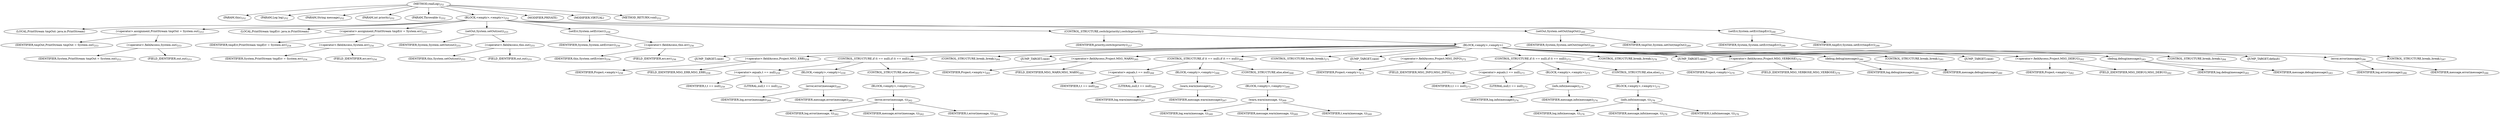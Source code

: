 digraph "realLog" {  
"602" [label = <(METHOD,realLog)<SUB>252</SUB>> ]
"603" [label = <(PARAM,this)<SUB>252</SUB>> ]
"604" [label = <(PARAM,Log log)<SUB>252</SUB>> ]
"605" [label = <(PARAM,String message)<SUB>252</SUB>> ]
"606" [label = <(PARAM,int priority)<SUB>252</SUB>> ]
"607" [label = <(PARAM,Throwable t)<SUB>252</SUB>> ]
"608" [label = <(BLOCK,&lt;empty&gt;,&lt;empty&gt;)<SUB>252</SUB>> ]
"609" [label = <(LOCAL,PrintStream tmpOut: java.io.PrintStream)> ]
"610" [label = <(&lt;operator&gt;.assignment,PrintStream tmpOut = System.out)<SUB>253</SUB>> ]
"611" [label = <(IDENTIFIER,tmpOut,PrintStream tmpOut = System.out)<SUB>253</SUB>> ]
"612" [label = <(&lt;operator&gt;.fieldAccess,System.out)<SUB>253</SUB>> ]
"613" [label = <(IDENTIFIER,System,PrintStream tmpOut = System.out)<SUB>253</SUB>> ]
"614" [label = <(FIELD_IDENTIFIER,out,out)<SUB>253</SUB>> ]
"615" [label = <(LOCAL,PrintStream tmpErr: java.io.PrintStream)> ]
"616" [label = <(&lt;operator&gt;.assignment,PrintStream tmpErr = System.err)<SUB>254</SUB>> ]
"617" [label = <(IDENTIFIER,tmpErr,PrintStream tmpErr = System.err)<SUB>254</SUB>> ]
"618" [label = <(&lt;operator&gt;.fieldAccess,System.err)<SUB>254</SUB>> ]
"619" [label = <(IDENTIFIER,System,PrintStream tmpErr = System.err)<SUB>254</SUB>> ]
"620" [label = <(FIELD_IDENTIFIER,err,err)<SUB>254</SUB>> ]
"621" [label = <(setOut,System.setOut(out))<SUB>255</SUB>> ]
"622" [label = <(IDENTIFIER,System,System.setOut(out))<SUB>255</SUB>> ]
"623" [label = <(&lt;operator&gt;.fieldAccess,this.out)<SUB>255</SUB>> ]
"624" [label = <(IDENTIFIER,this,System.setOut(out))<SUB>255</SUB>> ]
"625" [label = <(FIELD_IDENTIFIER,out,out)<SUB>255</SUB>> ]
"626" [label = <(setErr,System.setErr(err))<SUB>256</SUB>> ]
"627" [label = <(IDENTIFIER,System,System.setErr(err))<SUB>256</SUB>> ]
"628" [label = <(&lt;operator&gt;.fieldAccess,this.err)<SUB>256</SUB>> ]
"629" [label = <(IDENTIFIER,this,System.setErr(err))<SUB>256</SUB>> ]
"630" [label = <(FIELD_IDENTIFIER,err,err)<SUB>256</SUB>> ]
"631" [label = <(CONTROL_STRUCTURE,switch(priority),switch(priority))> ]
"632" [label = <(IDENTIFIER,priority,switch(priority))<SUB>257</SUB>> ]
"633" [label = <(BLOCK,&lt;empty&gt;,&lt;empty&gt;)> ]
"634" [label = <(JUMP_TARGET,case)> ]
"635" [label = <(&lt;operator&gt;.fieldAccess,Project.MSG_ERR)<SUB>258</SUB>> ]
"636" [label = <(IDENTIFIER,Project,&lt;empty&gt;)<SUB>258</SUB>> ]
"637" [label = <(FIELD_IDENTIFIER,MSG_ERR,MSG_ERR)<SUB>258</SUB>> ]
"638" [label = <(CONTROL_STRUCTURE,if (t == null),if (t == null))<SUB>259</SUB>> ]
"639" [label = <(&lt;operator&gt;.equals,t == null)<SUB>259</SUB>> ]
"640" [label = <(IDENTIFIER,t,t == null)<SUB>259</SUB>> ]
"641" [label = <(LITERAL,null,t == null)<SUB>259</SUB>> ]
"642" [label = <(BLOCK,&lt;empty&gt;,&lt;empty&gt;)<SUB>259</SUB>> ]
"643" [label = <(error,error(message))<SUB>260</SUB>> ]
"644" [label = <(IDENTIFIER,log,error(message))<SUB>260</SUB>> ]
"645" [label = <(IDENTIFIER,message,error(message))<SUB>260</SUB>> ]
"646" [label = <(CONTROL_STRUCTURE,else,else)<SUB>261</SUB>> ]
"647" [label = <(BLOCK,&lt;empty&gt;,&lt;empty&gt;)<SUB>261</SUB>> ]
"648" [label = <(error,error(message, t))<SUB>262</SUB>> ]
"649" [label = <(IDENTIFIER,log,error(message, t))<SUB>262</SUB>> ]
"650" [label = <(IDENTIFIER,message,error(message, t))<SUB>262</SUB>> ]
"651" [label = <(IDENTIFIER,t,error(message, t))<SUB>262</SUB>> ]
"652" [label = <(CONTROL_STRUCTURE,break;,break;)<SUB>264</SUB>> ]
"653" [label = <(JUMP_TARGET,case)> ]
"654" [label = <(&lt;operator&gt;.fieldAccess,Project.MSG_WARN)<SUB>265</SUB>> ]
"655" [label = <(IDENTIFIER,Project,&lt;empty&gt;)<SUB>265</SUB>> ]
"656" [label = <(FIELD_IDENTIFIER,MSG_WARN,MSG_WARN)<SUB>265</SUB>> ]
"657" [label = <(CONTROL_STRUCTURE,if (t == null),if (t == null))<SUB>266</SUB>> ]
"658" [label = <(&lt;operator&gt;.equals,t == null)<SUB>266</SUB>> ]
"659" [label = <(IDENTIFIER,t,t == null)<SUB>266</SUB>> ]
"660" [label = <(LITERAL,null,t == null)<SUB>266</SUB>> ]
"661" [label = <(BLOCK,&lt;empty&gt;,&lt;empty&gt;)<SUB>266</SUB>> ]
"662" [label = <(warn,warn(message))<SUB>267</SUB>> ]
"663" [label = <(IDENTIFIER,log,warn(message))<SUB>267</SUB>> ]
"664" [label = <(IDENTIFIER,message,warn(message))<SUB>267</SUB>> ]
"665" [label = <(CONTROL_STRUCTURE,else,else)<SUB>268</SUB>> ]
"666" [label = <(BLOCK,&lt;empty&gt;,&lt;empty&gt;)<SUB>268</SUB>> ]
"667" [label = <(warn,warn(message, t))<SUB>269</SUB>> ]
"668" [label = <(IDENTIFIER,log,warn(message, t))<SUB>269</SUB>> ]
"669" [label = <(IDENTIFIER,message,warn(message, t))<SUB>269</SUB>> ]
"670" [label = <(IDENTIFIER,t,warn(message, t))<SUB>269</SUB>> ]
"671" [label = <(CONTROL_STRUCTURE,break;,break;)<SUB>271</SUB>> ]
"672" [label = <(JUMP_TARGET,case)> ]
"673" [label = <(&lt;operator&gt;.fieldAccess,Project.MSG_INFO)<SUB>272</SUB>> ]
"674" [label = <(IDENTIFIER,Project,&lt;empty&gt;)<SUB>272</SUB>> ]
"675" [label = <(FIELD_IDENTIFIER,MSG_INFO,MSG_INFO)<SUB>272</SUB>> ]
"676" [label = <(CONTROL_STRUCTURE,if (t == null),if (t == null))<SUB>273</SUB>> ]
"677" [label = <(&lt;operator&gt;.equals,t == null)<SUB>273</SUB>> ]
"678" [label = <(IDENTIFIER,t,t == null)<SUB>273</SUB>> ]
"679" [label = <(LITERAL,null,t == null)<SUB>273</SUB>> ]
"680" [label = <(BLOCK,&lt;empty&gt;,&lt;empty&gt;)<SUB>273</SUB>> ]
"681" [label = <(info,info(message))<SUB>274</SUB>> ]
"682" [label = <(IDENTIFIER,log,info(message))<SUB>274</SUB>> ]
"683" [label = <(IDENTIFIER,message,info(message))<SUB>274</SUB>> ]
"684" [label = <(CONTROL_STRUCTURE,else,else)<SUB>275</SUB>> ]
"685" [label = <(BLOCK,&lt;empty&gt;,&lt;empty&gt;)<SUB>275</SUB>> ]
"686" [label = <(info,info(message, t))<SUB>276</SUB>> ]
"687" [label = <(IDENTIFIER,log,info(message, t))<SUB>276</SUB>> ]
"688" [label = <(IDENTIFIER,message,info(message, t))<SUB>276</SUB>> ]
"689" [label = <(IDENTIFIER,t,info(message, t))<SUB>276</SUB>> ]
"690" [label = <(CONTROL_STRUCTURE,break;,break;)<SUB>278</SUB>> ]
"691" [label = <(JUMP_TARGET,case)> ]
"692" [label = <(&lt;operator&gt;.fieldAccess,Project.MSG_VERBOSE)<SUB>279</SUB>> ]
"693" [label = <(IDENTIFIER,Project,&lt;empty&gt;)<SUB>279</SUB>> ]
"694" [label = <(FIELD_IDENTIFIER,MSG_VERBOSE,MSG_VERBOSE)<SUB>279</SUB>> ]
"695" [label = <(debug,debug(message))<SUB>280</SUB>> ]
"696" [label = <(IDENTIFIER,log,debug(message))<SUB>280</SUB>> ]
"697" [label = <(IDENTIFIER,message,debug(message))<SUB>280</SUB>> ]
"698" [label = <(CONTROL_STRUCTURE,break;,break;)<SUB>281</SUB>> ]
"699" [label = <(JUMP_TARGET,case)> ]
"700" [label = <(&lt;operator&gt;.fieldAccess,Project.MSG_DEBUG)<SUB>282</SUB>> ]
"701" [label = <(IDENTIFIER,Project,&lt;empty&gt;)<SUB>282</SUB>> ]
"702" [label = <(FIELD_IDENTIFIER,MSG_DEBUG,MSG_DEBUG)<SUB>282</SUB>> ]
"703" [label = <(debug,debug(message))<SUB>283</SUB>> ]
"704" [label = <(IDENTIFIER,log,debug(message))<SUB>283</SUB>> ]
"705" [label = <(IDENTIFIER,message,debug(message))<SUB>283</SUB>> ]
"706" [label = <(CONTROL_STRUCTURE,break;,break;)<SUB>284</SUB>> ]
"707" [label = <(JUMP_TARGET,default)> ]
"708" [label = <(error,error(message))<SUB>286</SUB>> ]
"709" [label = <(IDENTIFIER,log,error(message))<SUB>286</SUB>> ]
"710" [label = <(IDENTIFIER,message,error(message))<SUB>286</SUB>> ]
"711" [label = <(CONTROL_STRUCTURE,break;,break;)<SUB>287</SUB>> ]
"712" [label = <(setOut,System.setOut(tmpOut))<SUB>289</SUB>> ]
"713" [label = <(IDENTIFIER,System,System.setOut(tmpOut))<SUB>289</SUB>> ]
"714" [label = <(IDENTIFIER,tmpOut,System.setOut(tmpOut))<SUB>289</SUB>> ]
"715" [label = <(setErr,System.setErr(tmpErr))<SUB>290</SUB>> ]
"716" [label = <(IDENTIFIER,System,System.setErr(tmpErr))<SUB>290</SUB>> ]
"717" [label = <(IDENTIFIER,tmpErr,System.setErr(tmpErr))<SUB>290</SUB>> ]
"718" [label = <(MODIFIER,PRIVATE)> ]
"719" [label = <(MODIFIER,VIRTUAL)> ]
"720" [label = <(METHOD_RETURN,void)<SUB>252</SUB>> ]
  "602" -> "603" 
  "602" -> "604" 
  "602" -> "605" 
  "602" -> "606" 
  "602" -> "607" 
  "602" -> "608" 
  "602" -> "718" 
  "602" -> "719" 
  "602" -> "720" 
  "608" -> "609" 
  "608" -> "610" 
  "608" -> "615" 
  "608" -> "616" 
  "608" -> "621" 
  "608" -> "626" 
  "608" -> "631" 
  "608" -> "712" 
  "608" -> "715" 
  "610" -> "611" 
  "610" -> "612" 
  "612" -> "613" 
  "612" -> "614" 
  "616" -> "617" 
  "616" -> "618" 
  "618" -> "619" 
  "618" -> "620" 
  "621" -> "622" 
  "621" -> "623" 
  "623" -> "624" 
  "623" -> "625" 
  "626" -> "627" 
  "626" -> "628" 
  "628" -> "629" 
  "628" -> "630" 
  "631" -> "632" 
  "631" -> "633" 
  "633" -> "634" 
  "633" -> "635" 
  "633" -> "638" 
  "633" -> "652" 
  "633" -> "653" 
  "633" -> "654" 
  "633" -> "657" 
  "633" -> "671" 
  "633" -> "672" 
  "633" -> "673" 
  "633" -> "676" 
  "633" -> "690" 
  "633" -> "691" 
  "633" -> "692" 
  "633" -> "695" 
  "633" -> "698" 
  "633" -> "699" 
  "633" -> "700" 
  "633" -> "703" 
  "633" -> "706" 
  "633" -> "707" 
  "633" -> "708" 
  "633" -> "711" 
  "635" -> "636" 
  "635" -> "637" 
  "638" -> "639" 
  "638" -> "642" 
  "638" -> "646" 
  "639" -> "640" 
  "639" -> "641" 
  "642" -> "643" 
  "643" -> "644" 
  "643" -> "645" 
  "646" -> "647" 
  "647" -> "648" 
  "648" -> "649" 
  "648" -> "650" 
  "648" -> "651" 
  "654" -> "655" 
  "654" -> "656" 
  "657" -> "658" 
  "657" -> "661" 
  "657" -> "665" 
  "658" -> "659" 
  "658" -> "660" 
  "661" -> "662" 
  "662" -> "663" 
  "662" -> "664" 
  "665" -> "666" 
  "666" -> "667" 
  "667" -> "668" 
  "667" -> "669" 
  "667" -> "670" 
  "673" -> "674" 
  "673" -> "675" 
  "676" -> "677" 
  "676" -> "680" 
  "676" -> "684" 
  "677" -> "678" 
  "677" -> "679" 
  "680" -> "681" 
  "681" -> "682" 
  "681" -> "683" 
  "684" -> "685" 
  "685" -> "686" 
  "686" -> "687" 
  "686" -> "688" 
  "686" -> "689" 
  "692" -> "693" 
  "692" -> "694" 
  "695" -> "696" 
  "695" -> "697" 
  "700" -> "701" 
  "700" -> "702" 
  "703" -> "704" 
  "703" -> "705" 
  "708" -> "709" 
  "708" -> "710" 
  "712" -> "713" 
  "712" -> "714" 
  "715" -> "716" 
  "715" -> "717" 
}
